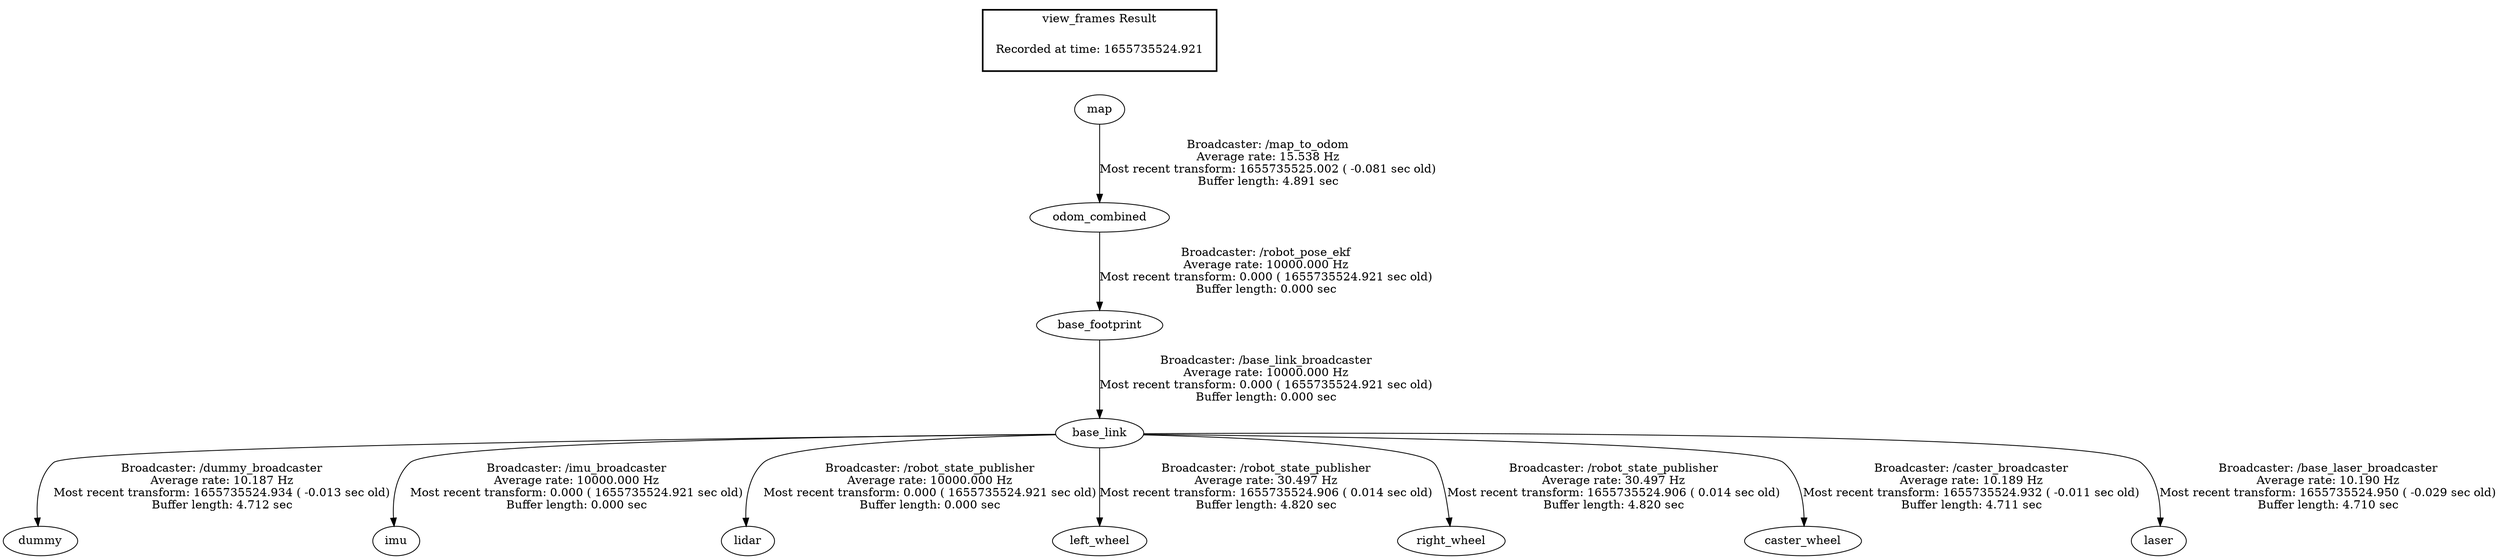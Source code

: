 digraph G {
"base_footprint" -> "base_link"[label="Broadcaster: /base_link_broadcaster\nAverage rate: 10000.000 Hz\nMost recent transform: 0.000 ( 1655735524.921 sec old)\nBuffer length: 0.000 sec\n"];
"odom_combined" -> "base_footprint"[label="Broadcaster: /robot_pose_ekf\nAverage rate: 10000.000 Hz\nMost recent transform: 0.000 ( 1655735524.921 sec old)\nBuffer length: 0.000 sec\n"];
"base_link" -> "dummy"[label="Broadcaster: /dummy_broadcaster\nAverage rate: 10.187 Hz\nMost recent transform: 1655735524.934 ( -0.013 sec old)\nBuffer length: 4.712 sec\n"];
"base_link" -> "imu"[label="Broadcaster: /imu_broadcaster\nAverage rate: 10000.000 Hz\nMost recent transform: 0.000 ( 1655735524.921 sec old)\nBuffer length: 0.000 sec\n"];
"base_link" -> "lidar"[label="Broadcaster: /robot_state_publisher\nAverage rate: 10000.000 Hz\nMost recent transform: 0.000 ( 1655735524.921 sec old)\nBuffer length: 0.000 sec\n"];
"map" -> "odom_combined"[label="Broadcaster: /map_to_odom\nAverage rate: 15.538 Hz\nMost recent transform: 1655735525.002 ( -0.081 sec old)\nBuffer length: 4.891 sec\n"];
"base_link" -> "left_wheel"[label="Broadcaster: /robot_state_publisher\nAverage rate: 30.497 Hz\nMost recent transform: 1655735524.906 ( 0.014 sec old)\nBuffer length: 4.820 sec\n"];
"base_link" -> "right_wheel"[label="Broadcaster: /robot_state_publisher\nAverage rate: 30.497 Hz\nMost recent transform: 1655735524.906 ( 0.014 sec old)\nBuffer length: 4.820 sec\n"];
"base_link" -> "caster_wheel"[label="Broadcaster: /caster_broadcaster\nAverage rate: 10.189 Hz\nMost recent transform: 1655735524.932 ( -0.011 sec old)\nBuffer length: 4.711 sec\n"];
"base_link" -> "laser"[label="Broadcaster: /base_laser_broadcaster\nAverage rate: 10.190 Hz\nMost recent transform: 1655735524.950 ( -0.029 sec old)\nBuffer length: 4.710 sec\n"];
edge [style=invis];
 subgraph cluster_legend { style=bold; color=black; label ="view_frames Result";
"Recorded at time: 1655735524.921"[ shape=plaintext ] ;
 }->"map";
}
